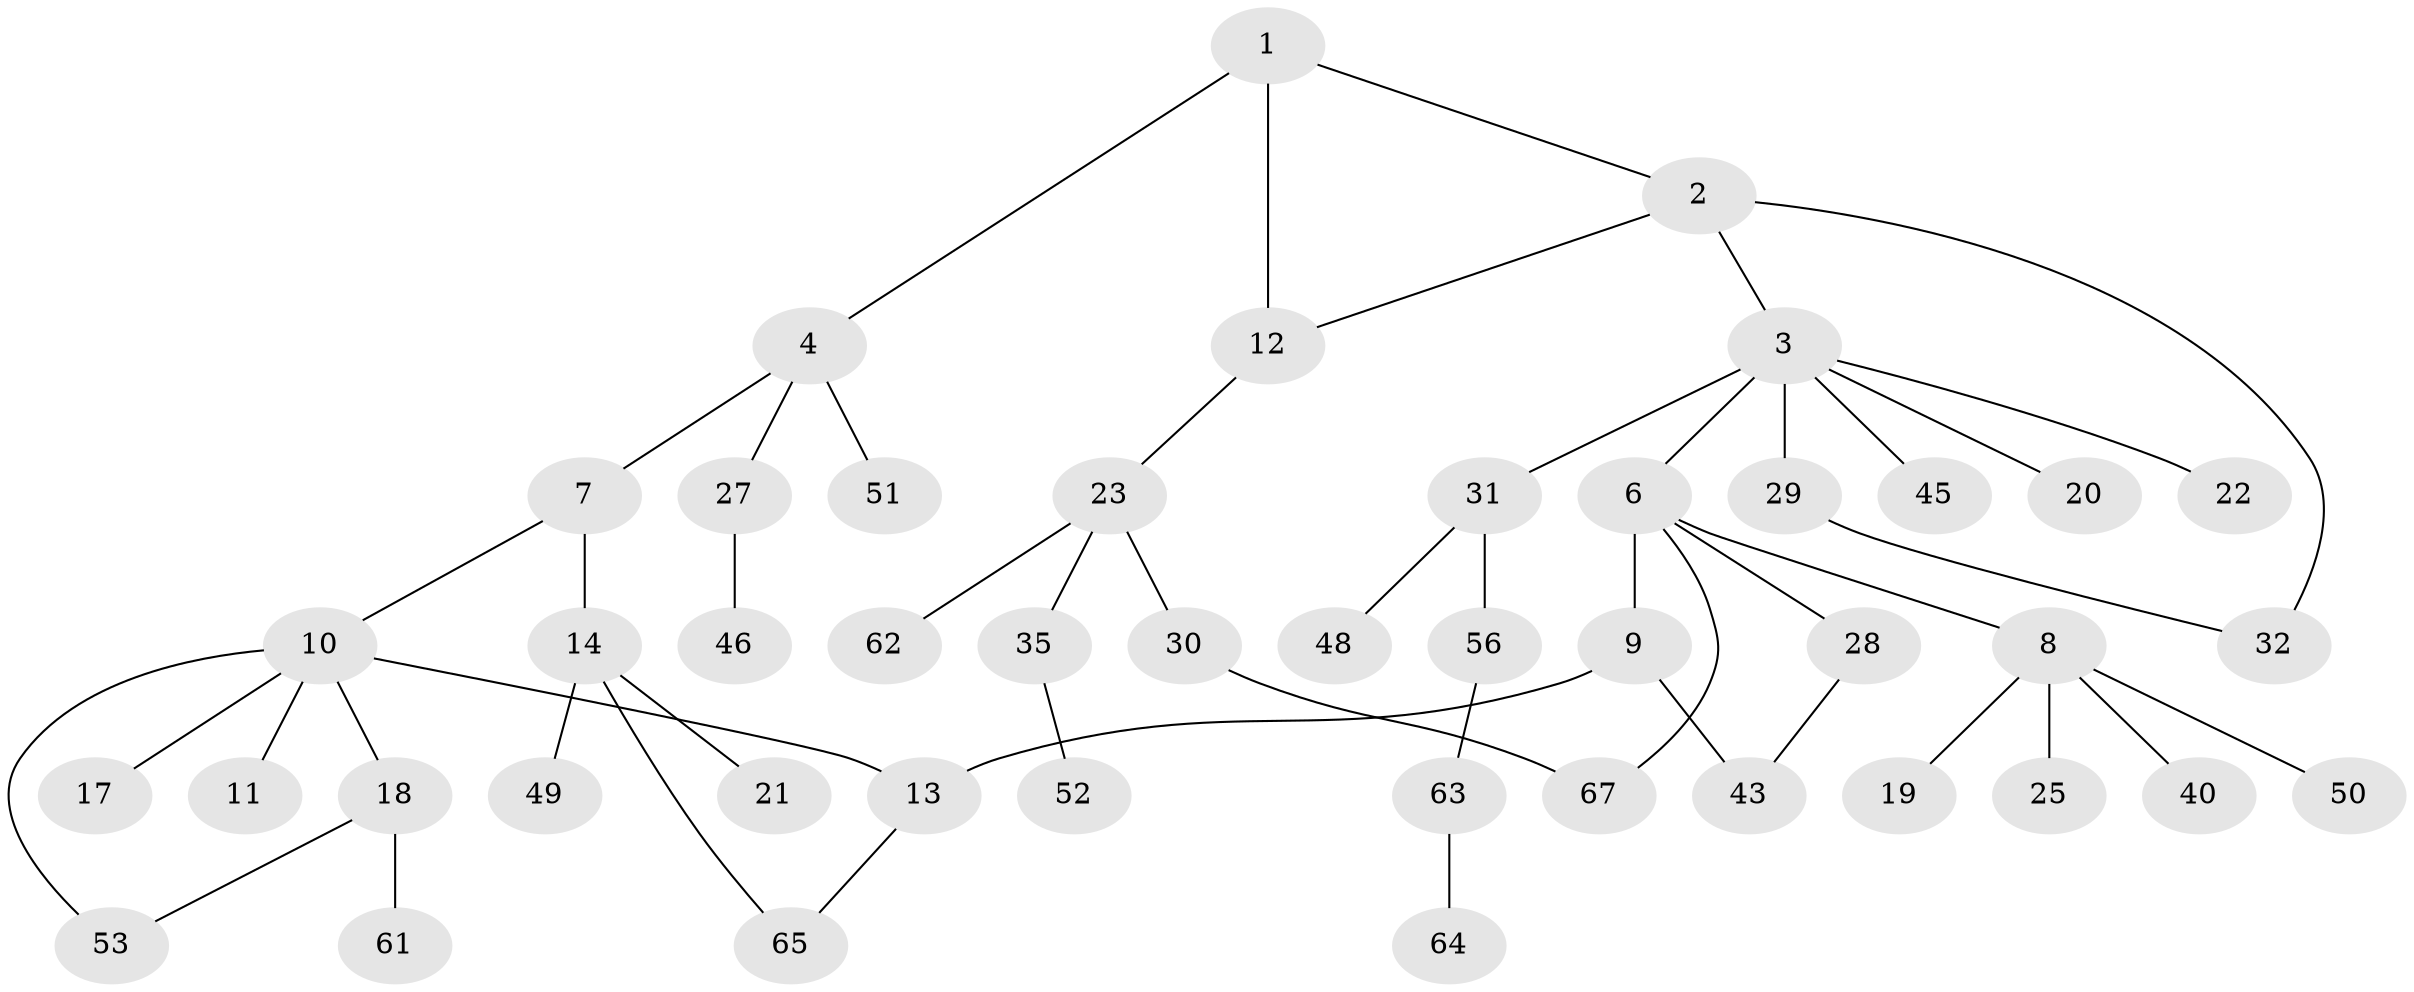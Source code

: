 // original degree distribution, {4: 0.08823529411764706, 5: 0.07352941176470588, 6: 0.014705882352941176, 3: 0.10294117647058823, 1: 0.38235294117647056, 2: 0.3382352941176471}
// Generated by graph-tools (version 1.1) at 2025/41/03/06/25 10:41:30]
// undirected, 45 vertices, 51 edges
graph export_dot {
graph [start="1"]
  node [color=gray90,style=filled];
  1 [super="+54"];
  2 [super="+42"];
  3 [super="+5"];
  4 [super="+26"];
  6 [super="+24"];
  7 [super="+47"];
  8 [super="+15"];
  9 [super="+57"];
  10 [super="+33"];
  11;
  12;
  13 [super="+34"];
  14 [super="+16"];
  17;
  18 [super="+55"];
  19;
  20 [super="+38"];
  21;
  22;
  23 [super="+36"];
  25;
  27 [super="+37"];
  28;
  29;
  30 [super="+44"];
  31 [super="+39"];
  32 [super="+41"];
  35;
  40 [super="+66"];
  43 [super="+58"];
  45;
  46;
  48;
  49;
  50 [super="+68"];
  51;
  52;
  53 [super="+60"];
  56 [super="+59"];
  61;
  62;
  63;
  64;
  65;
  67;
  1 -- 2;
  1 -- 4;
  1 -- 12;
  2 -- 3;
  2 -- 12;
  2 -- 32;
  3 -- 6;
  3 -- 22;
  3 -- 29;
  3 -- 31;
  3 -- 20;
  3 -- 45;
  4 -- 7;
  4 -- 27;
  4 -- 51;
  6 -- 8;
  6 -- 9;
  6 -- 28;
  6 -- 67;
  7 -- 10;
  7 -- 14;
  8 -- 25;
  8 -- 40;
  8 -- 19;
  8 -- 50;
  9 -- 13;
  9 -- 43;
  10 -- 11;
  10 -- 17;
  10 -- 18;
  10 -- 53;
  10 -- 13;
  12 -- 23;
  13 -- 65;
  14 -- 21;
  14 -- 65;
  14 -- 49;
  18 -- 61;
  18 -- 53;
  23 -- 30;
  23 -- 35;
  23 -- 62;
  27 -- 46;
  28 -- 43;
  29 -- 32;
  30 -- 67;
  31 -- 48;
  31 -- 56;
  35 -- 52;
  56 -- 63;
  63 -- 64;
}
